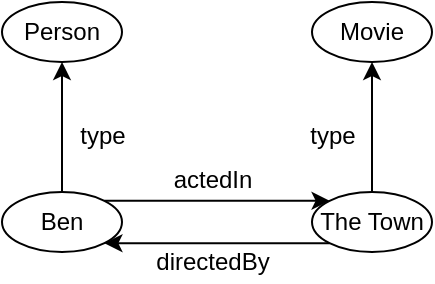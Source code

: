 <mxfile version="10.6.3" type="device"><diagram id="nOQrM4l3S78ATII_0ICa" name="Page-1"><mxGraphModel dx="550" dy="1592" grid="1" gridSize="10" guides="1" tooltips="1" connect="1" arrows="1" fold="1" page="1" pageScale="1" pageWidth="850" pageHeight="1100" math="0" shadow="0"><root><mxCell id="0"/><mxCell id="1" parent="0"/><mxCell id="vNY-QkhSFjMqu12lawoY-24" value="Person" style="ellipse;whiteSpace=wrap;html=1;align=center;" parent="1" vertex="1"><mxGeometry x="230" y="455" width="60" height="30" as="geometry"/></mxCell><mxCell id="vNY-QkhSFjMqu12lawoY-28" style="edgeStyle=orthogonalEdgeStyle;rounded=0;orthogonalLoop=1;jettySize=auto;html=1;exitX=0.5;exitY=0;exitDx=0;exitDy=0;entryX=0.5;entryY=1;entryDx=0;entryDy=0;" parent="1" source="vNY-QkhSFjMqu12lawoY-25" target="vNY-QkhSFjMqu12lawoY-24" edge="1"><mxGeometry relative="1" as="geometry"/></mxCell><mxCell id="vNY-QkhSFjMqu12lawoY-36" style="edgeStyle=orthogonalEdgeStyle;rounded=0;orthogonalLoop=1;jettySize=auto;html=1;exitX=1;exitY=0;exitDx=0;exitDy=0;entryX=0;entryY=0;entryDx=0;entryDy=0;" parent="1" source="vNY-QkhSFjMqu12lawoY-25" target="vNY-QkhSFjMqu12lawoY-32" edge="1"><mxGeometry relative="1" as="geometry"/></mxCell><mxCell id="vNY-QkhSFjMqu12lawoY-25" value="Ben" style="ellipse;whiteSpace=wrap;html=1;align=center;" parent="1" vertex="1"><mxGeometry x="230" y="550" width="60" height="30" as="geometry"/></mxCell><mxCell id="vNY-QkhSFjMqu12lawoY-29" value="type" style="text;html=1;resizable=0;points=[];autosize=1;align=center;verticalAlign=top;spacingTop=-4;" parent="1" vertex="1"><mxGeometry x="260" y="512" width="40" height="20" as="geometry"/></mxCell><mxCell id="vNY-QkhSFjMqu12lawoY-30" value="Movie" style="ellipse;whiteSpace=wrap;html=1;align=center;" parent="1" vertex="1"><mxGeometry x="385" y="455" width="60" height="30" as="geometry"/></mxCell><mxCell id="vNY-QkhSFjMqu12lawoY-31" style="edgeStyle=orthogonalEdgeStyle;rounded=0;orthogonalLoop=1;jettySize=auto;html=1;exitX=0.5;exitY=0;exitDx=0;exitDy=0;entryX=0.5;entryY=1;entryDx=0;entryDy=0;" parent="1" source="vNY-QkhSFjMqu12lawoY-32" target="vNY-QkhSFjMqu12lawoY-30" edge="1"><mxGeometry relative="1" as="geometry"/></mxCell><mxCell id="vNY-QkhSFjMqu12lawoY-35" style="edgeStyle=orthogonalEdgeStyle;rounded=0;orthogonalLoop=1;jettySize=auto;html=1;exitX=0;exitY=1;exitDx=0;exitDy=0;entryX=1;entryY=1;entryDx=0;entryDy=0;" parent="1" source="vNY-QkhSFjMqu12lawoY-32" target="vNY-QkhSFjMqu12lawoY-25" edge="1"><mxGeometry relative="1" as="geometry"/></mxCell><mxCell id="vNY-QkhSFjMqu12lawoY-32" value="The Town" style="ellipse;whiteSpace=wrap;html=1;align=center;" parent="1" vertex="1"><mxGeometry x="385" y="550" width="60" height="30" as="geometry"/></mxCell><mxCell id="vNY-QkhSFjMqu12lawoY-33" value="type" style="text;html=1;resizable=0;points=[];autosize=1;align=center;verticalAlign=top;spacingTop=-4;" parent="1" vertex="1"><mxGeometry x="375" y="512" width="40" height="20" as="geometry"/></mxCell><mxCell id="vNY-QkhSFjMqu12lawoY-37" value="directedBy" style="text;html=1;resizable=0;points=[];autosize=1;align=center;verticalAlign=top;spacingTop=-4;" parent="1" vertex="1"><mxGeometry x="300" y="575" width="70" height="20" as="geometry"/></mxCell><mxCell id="vNY-QkhSFjMqu12lawoY-38" value="actedIn" style="text;html=1;resizable=0;points=[];autosize=1;align=center;verticalAlign=top;spacingTop=-4;" parent="1" vertex="1"><mxGeometry x="305" y="534" width="60" height="20" as="geometry"/></mxCell></root></mxGraphModel></diagram></mxfile>